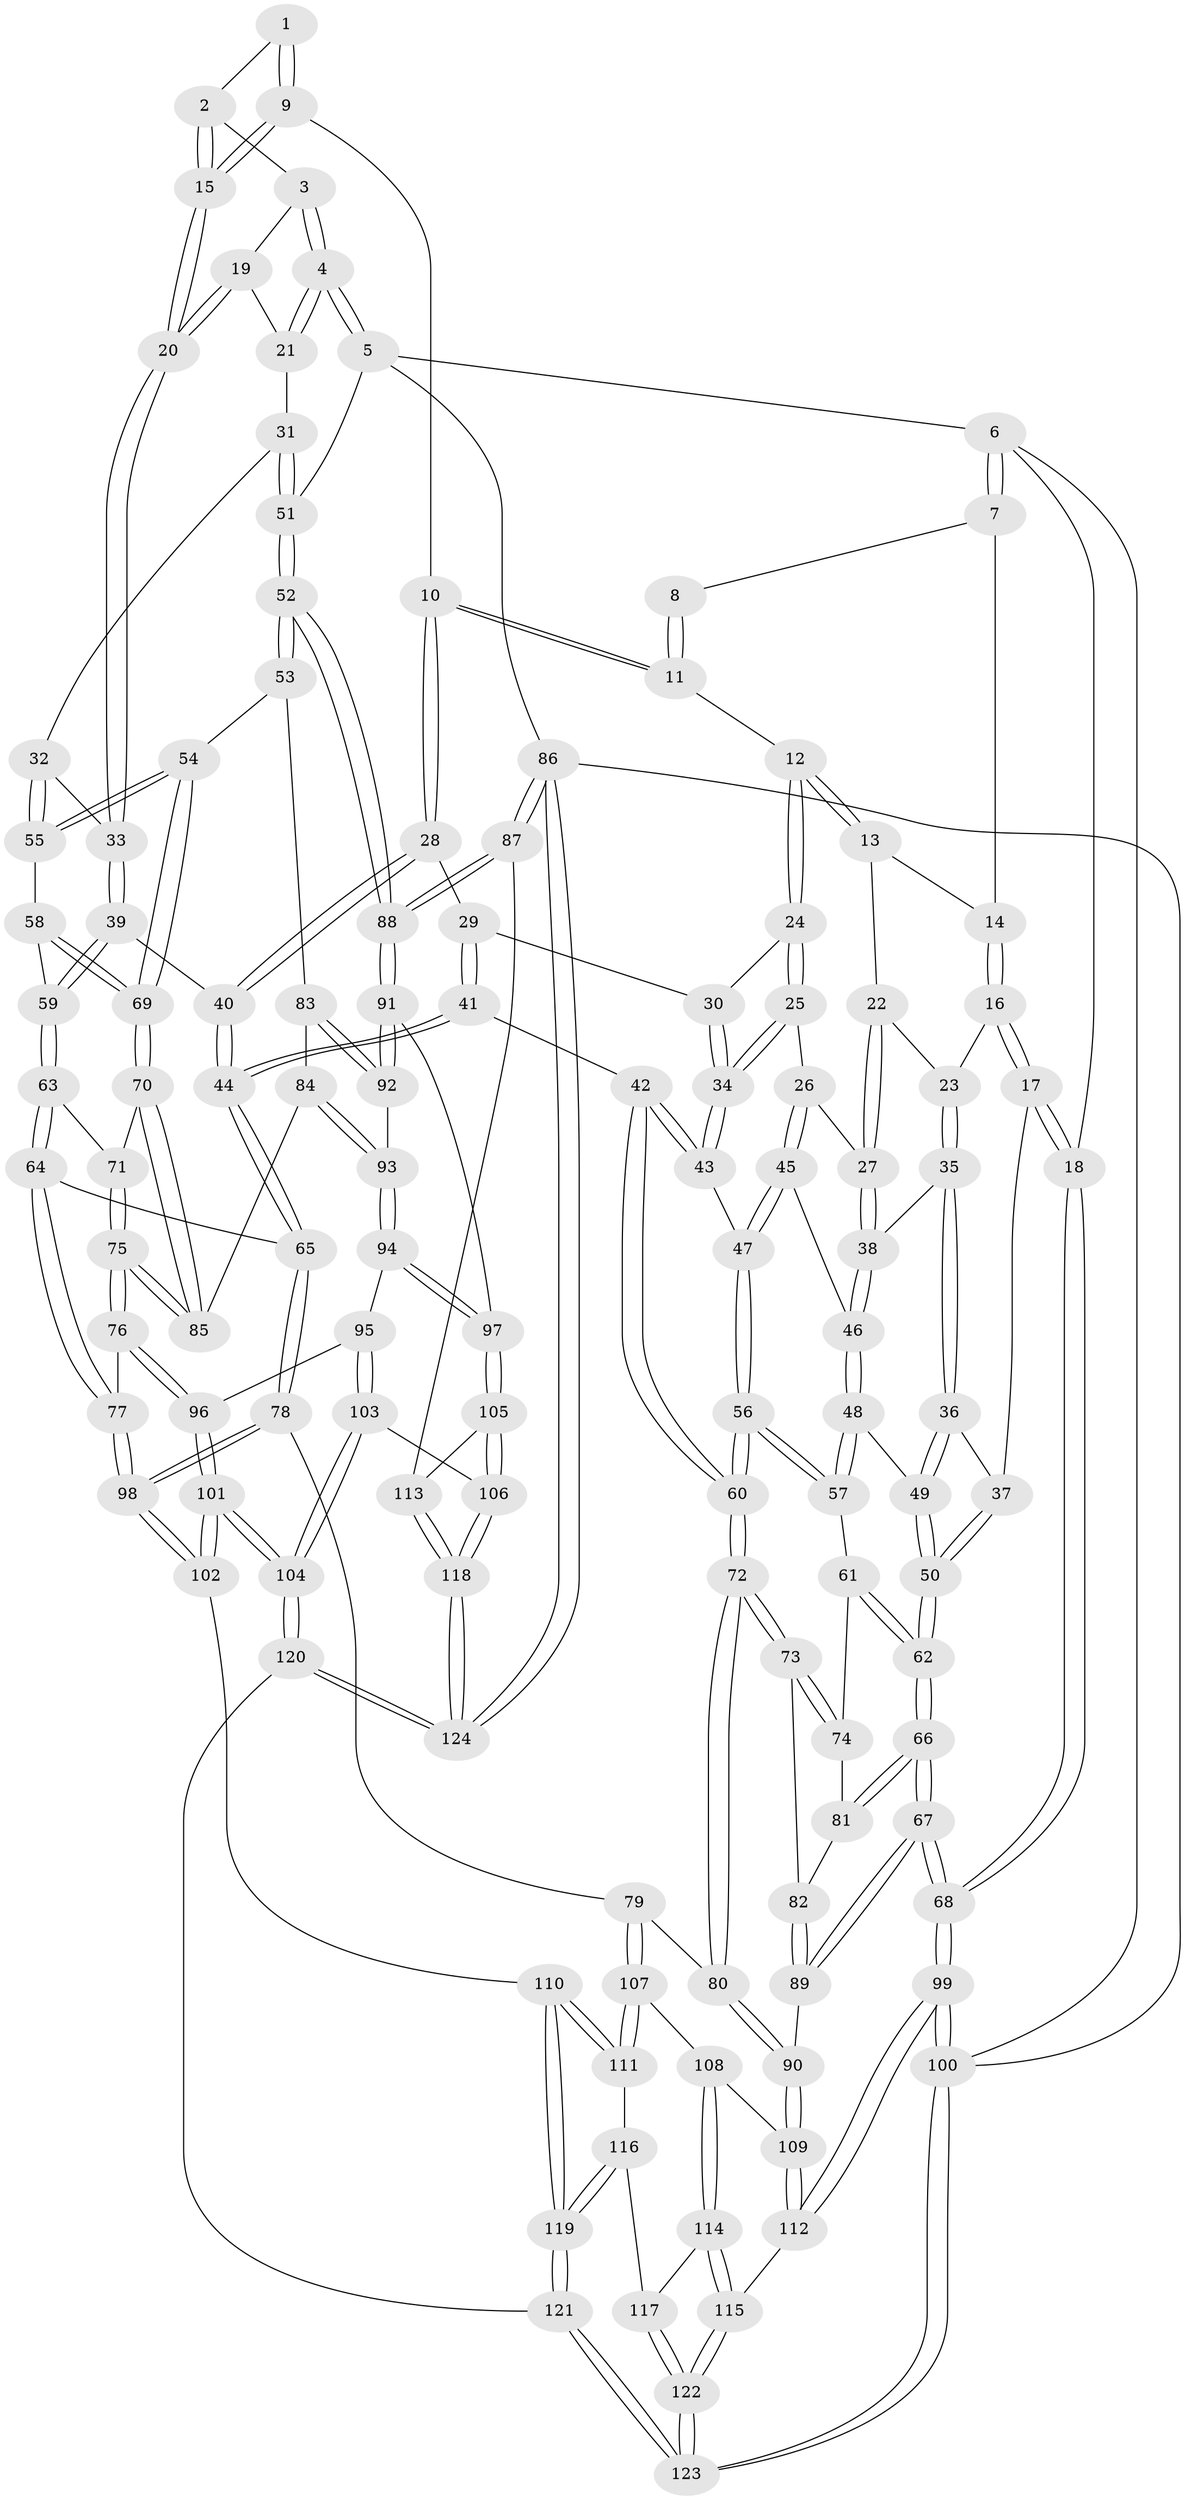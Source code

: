 // coarse degree distribution, {3: 0.21052631578947367, 4: 0.4868421052631579, 6: 0.039473684210526314, 5: 0.2631578947368421}
// Generated by graph-tools (version 1.1) at 2025/24/03/03/25 07:24:36]
// undirected, 124 vertices, 307 edges
graph export_dot {
graph [start="1"]
  node [color=gray90,style=filled];
  1 [pos="+0.602242953594577+0"];
  2 [pos="+0.9124484584792967+0"];
  3 [pos="+1+0"];
  4 [pos="+1+0"];
  5 [pos="+1+0"];
  6 [pos="+0+0"];
  7 [pos="+0.18694133076850153+0"];
  8 [pos="+0.549181508468657+0"];
  9 [pos="+0.663297244658969+0.16743405106278098"];
  10 [pos="+0.5473597450291188+0.15740004545018269"];
  11 [pos="+0.4971655298780606+0.08356919948722152"];
  12 [pos="+0.34352562559310174+0.12209070384870586"];
  13 [pos="+0.27419999812724194+0.08419357898405434"];
  14 [pos="+0.21844475475741798+0"];
  15 [pos="+0.6655663538393086+0.16837630138409515"];
  16 [pos="+0.077332617981996+0.15304754937025683"];
  17 [pos="+0+0.1621940549469771"];
  18 [pos="+0+0.13980677319106222"];
  19 [pos="+0.8090538710279104+0.13995914890990163"];
  20 [pos="+0.7159866987657038+0.2132468948603687"];
  21 [pos="+0.8955389593264159+0.19803248341870597"];
  22 [pos="+0.25204402132248477+0.11512644290901593"];
  23 [pos="+0.16468738358111057+0.19189234532351276"];
  24 [pos="+0.34607095240973357+0.13196396431891647"];
  25 [pos="+0.3407780715155684+0.2595573470183937"];
  26 [pos="+0.31186128223536197+0.264330506111016"];
  27 [pos="+0.26809135607563583+0.2433230561907663"];
  28 [pos="+0.5277152769081859+0.19706499989853415"];
  29 [pos="+0.5035518342608638+0.21934882690967725"];
  30 [pos="+0.4314458766914077+0.2198407360942064"];
  31 [pos="+0.9081623709593298+0.28328141500583937"];
  32 [pos="+0.9029895761882945+0.2905260282312151"];
  33 [pos="+0.7272049773794559+0.2710455021950441"];
  34 [pos="+0.37582148769129636+0.2943822010175763"];
  35 [pos="+0.1648398359331933+0.24387958329663006"];
  36 [pos="+0.0735625385176118+0.29671698146217024"];
  37 [pos="+0.02014314706785799+0.28500074152196236"];
  38 [pos="+0.19654511496541982+0.2780659920551393"];
  39 [pos="+0.7030603909726806+0.3309340635073203"];
  40 [pos="+0.6003420717210098+0.3493114746025607"];
  41 [pos="+0.45263007443490216+0.37738066701723666"];
  42 [pos="+0.42459864744639203+0.3685263067555513"];
  43 [pos="+0.3794757875673488+0.3030097944919522"];
  44 [pos="+0.4938418950065051+0.4151151269150307"];
  45 [pos="+0.24956004413836214+0.33389175998498205"];
  46 [pos="+0.2003991581387993+0.2891617312451553"];
  47 [pos="+0.2542432463050218+0.34680454563976376"];
  48 [pos="+0.14063025409770985+0.37367709040184566"];
  49 [pos="+0.09396415956686344+0.3316675280543499"];
  50 [pos="+0.04414757983238839+0.42656557505945875"];
  51 [pos="+1+0.11072814723901839"];
  52 [pos="+1+0.47750928615695276"];
  53 [pos="+0.9572858352047002+0.4198346325573071"];
  54 [pos="+0.9335134542742094+0.40811113459499565"];
  55 [pos="+0.9272489867561953+0.39845074242223394"];
  56 [pos="+0.2625040631730042+0.42532962964467236"];
  57 [pos="+0.1440740544006005+0.38752662111782077"];
  58 [pos="+0.7582164778104254+0.38766973746397454"];
  59 [pos="+0.7167053514707592+0.36612551739724825"];
  60 [pos="+0.27000385608257965+0.43646915954356125"];
  61 [pos="+0.10861087221833929+0.43243030691004936"];
  62 [pos="+0.040251298994323795+0.47486668022826134"];
  63 [pos="+0.7101097108870793+0.3983345427048747"];
  64 [pos="+0.6481692204220693+0.5451069415615428"];
  65 [pos="+0.5038806446471314+0.49430511800707133"];
  66 [pos="+0.02633796652585343+0.4932033013164861"];
  67 [pos="+0+0.5891434093719347"];
  68 [pos="+0+0.607976585152033"];
  69 [pos="+0.8341837409045204+0.4964470738191819"];
  70 [pos="+0.8308570269005112+0.505366513601222"];
  71 [pos="+0.757843065558529+0.47434967498203395"];
  72 [pos="+0.2656807405363074+0.4735383099980429"];
  73 [pos="+0.2363062042137885+0.48306136388392096"];
  74 [pos="+0.17648937368272827+0.47270033315669174"];
  75 [pos="+0.7251868589748819+0.55999790636411"];
  76 [pos="+0.6881297832590638+0.5841464241748958"];
  77 [pos="+0.655680666739277+0.5554150952290651"];
  78 [pos="+0.4063318001483445+0.6183854663949377"];
  79 [pos="+0.35820282520540686+0.6191049987345364"];
  80 [pos="+0.3374447422234153+0.608268018296713"];
  81 [pos="+0.13227535480072464+0.49539959419051743"];
  82 [pos="+0.18112017429984795+0.5249375610320846"];
  83 [pos="+0.9187579456486603+0.5364113398469322"];
  84 [pos="+0.8327574978476593+0.5143085670225771"];
  85 [pos="+0.8301454463017437+0.5101107369672228"];
  86 [pos="+1+1"];
  87 [pos="+1+0.9798731512472305"];
  88 [pos="+1+0.6835513610619914"];
  89 [pos="+0.09567169976932041+0.6405089679050047"];
  90 [pos="+0.12746425882515117+0.6605497415066466"];
  91 [pos="+1+0.6694140834743415"];
  92 [pos="+0.9306960566213609+0.5698296757795369"];
  93 [pos="+0.8466117956625262+0.5624186229737379"];
  94 [pos="+0.8367091672328463+0.6504924220398831"];
  95 [pos="+0.7862315436940619+0.6536231811412062"];
  96 [pos="+0.6907183559138534+0.5911188370413765"];
  97 [pos="+0.9127852793667289+0.6905083681166039"];
  98 [pos="+0.49197928756298426+0.721747140553475"];
  99 [pos="+0+0.9688847355253051"];
  100 [pos="+0+1"];
  101 [pos="+0.6015222750066045+0.817701043748584"];
  102 [pos="+0.5293418900084822+0.7902668562486065"];
  103 [pos="+0.7255830488789476+0.8312414589925619"];
  104 [pos="+0.6041166120721161+0.8202265066030218"];
  105 [pos="+0.8407735161105458+0.8149468317301577"];
  106 [pos="+0.7451948607952201+0.8410788550912947"];
  107 [pos="+0.29342148649141364+0.7812955145471426"];
  108 [pos="+0.2109333862370137+0.7854397012136517"];
  109 [pos="+0.15689254215809292+0.7539333349358225"];
  110 [pos="+0.5137143591201963+0.8005174302286503"];
  111 [pos="+0.3132147683893849+0.8128705424026831"];
  112 [pos="+0.07223839981521694+0.8678862500965175"];
  113 [pos="+0.8810434886473297+0.8422651508048119"];
  114 [pos="+0.20756091953956834+0.837768006625422"];
  115 [pos="+0.14405639471150405+0.9058032041501103"];
  116 [pos="+0.3145285437440781+0.8610957252923923"];
  117 [pos="+0.24826178657588818+0.9011418342366718"];
  118 [pos="+0.8727593314111504+1"];
  119 [pos="+0.38852588075535116+0.9448175852123093"];
  120 [pos="+0.5683786971054912+1"];
  121 [pos="+0.37196504162714256+1"];
  122 [pos="+0.20704353800832567+0.9832561473573666"];
  123 [pos="+0.2494964110390456+1"];
  124 [pos="+0.909061665145628+1"];
  1 -- 2;
  1 -- 9;
  1 -- 9;
  2 -- 3;
  2 -- 15;
  2 -- 15;
  3 -- 4;
  3 -- 4;
  3 -- 19;
  4 -- 5;
  4 -- 5;
  4 -- 21;
  4 -- 21;
  5 -- 6;
  5 -- 51;
  5 -- 86;
  6 -- 7;
  6 -- 7;
  6 -- 18;
  6 -- 100;
  7 -- 8;
  7 -- 14;
  8 -- 11;
  8 -- 11;
  9 -- 10;
  9 -- 15;
  9 -- 15;
  10 -- 11;
  10 -- 11;
  10 -- 28;
  10 -- 28;
  11 -- 12;
  12 -- 13;
  12 -- 13;
  12 -- 24;
  12 -- 24;
  13 -- 14;
  13 -- 22;
  14 -- 16;
  14 -- 16;
  15 -- 20;
  15 -- 20;
  16 -- 17;
  16 -- 17;
  16 -- 23;
  17 -- 18;
  17 -- 18;
  17 -- 37;
  18 -- 68;
  18 -- 68;
  19 -- 20;
  19 -- 20;
  19 -- 21;
  20 -- 33;
  20 -- 33;
  21 -- 31;
  22 -- 23;
  22 -- 27;
  22 -- 27;
  23 -- 35;
  23 -- 35;
  24 -- 25;
  24 -- 25;
  24 -- 30;
  25 -- 26;
  25 -- 34;
  25 -- 34;
  26 -- 27;
  26 -- 45;
  26 -- 45;
  27 -- 38;
  27 -- 38;
  28 -- 29;
  28 -- 40;
  28 -- 40;
  29 -- 30;
  29 -- 41;
  29 -- 41;
  30 -- 34;
  30 -- 34;
  31 -- 32;
  31 -- 51;
  31 -- 51;
  32 -- 33;
  32 -- 55;
  32 -- 55;
  33 -- 39;
  33 -- 39;
  34 -- 43;
  34 -- 43;
  35 -- 36;
  35 -- 36;
  35 -- 38;
  36 -- 37;
  36 -- 49;
  36 -- 49;
  37 -- 50;
  37 -- 50;
  38 -- 46;
  38 -- 46;
  39 -- 40;
  39 -- 59;
  39 -- 59;
  40 -- 44;
  40 -- 44;
  41 -- 42;
  41 -- 44;
  41 -- 44;
  42 -- 43;
  42 -- 43;
  42 -- 60;
  42 -- 60;
  43 -- 47;
  44 -- 65;
  44 -- 65;
  45 -- 46;
  45 -- 47;
  45 -- 47;
  46 -- 48;
  46 -- 48;
  47 -- 56;
  47 -- 56;
  48 -- 49;
  48 -- 57;
  48 -- 57;
  49 -- 50;
  49 -- 50;
  50 -- 62;
  50 -- 62;
  51 -- 52;
  51 -- 52;
  52 -- 53;
  52 -- 53;
  52 -- 88;
  52 -- 88;
  53 -- 54;
  53 -- 83;
  54 -- 55;
  54 -- 55;
  54 -- 69;
  54 -- 69;
  55 -- 58;
  56 -- 57;
  56 -- 57;
  56 -- 60;
  56 -- 60;
  57 -- 61;
  58 -- 59;
  58 -- 69;
  58 -- 69;
  59 -- 63;
  59 -- 63;
  60 -- 72;
  60 -- 72;
  61 -- 62;
  61 -- 62;
  61 -- 74;
  62 -- 66;
  62 -- 66;
  63 -- 64;
  63 -- 64;
  63 -- 71;
  64 -- 65;
  64 -- 77;
  64 -- 77;
  65 -- 78;
  65 -- 78;
  66 -- 67;
  66 -- 67;
  66 -- 81;
  66 -- 81;
  67 -- 68;
  67 -- 68;
  67 -- 89;
  67 -- 89;
  68 -- 99;
  68 -- 99;
  69 -- 70;
  69 -- 70;
  70 -- 71;
  70 -- 85;
  70 -- 85;
  71 -- 75;
  71 -- 75;
  72 -- 73;
  72 -- 73;
  72 -- 80;
  72 -- 80;
  73 -- 74;
  73 -- 74;
  73 -- 82;
  74 -- 81;
  75 -- 76;
  75 -- 76;
  75 -- 85;
  75 -- 85;
  76 -- 77;
  76 -- 96;
  76 -- 96;
  77 -- 98;
  77 -- 98;
  78 -- 79;
  78 -- 98;
  78 -- 98;
  79 -- 80;
  79 -- 107;
  79 -- 107;
  80 -- 90;
  80 -- 90;
  81 -- 82;
  82 -- 89;
  82 -- 89;
  83 -- 84;
  83 -- 92;
  83 -- 92;
  84 -- 85;
  84 -- 93;
  84 -- 93;
  86 -- 87;
  86 -- 87;
  86 -- 124;
  86 -- 124;
  86 -- 100;
  87 -- 88;
  87 -- 88;
  87 -- 113;
  88 -- 91;
  88 -- 91;
  89 -- 90;
  90 -- 109;
  90 -- 109;
  91 -- 92;
  91 -- 92;
  91 -- 97;
  92 -- 93;
  93 -- 94;
  93 -- 94;
  94 -- 95;
  94 -- 97;
  94 -- 97;
  95 -- 96;
  95 -- 103;
  95 -- 103;
  96 -- 101;
  96 -- 101;
  97 -- 105;
  97 -- 105;
  98 -- 102;
  98 -- 102;
  99 -- 100;
  99 -- 100;
  99 -- 112;
  99 -- 112;
  100 -- 123;
  100 -- 123;
  101 -- 102;
  101 -- 102;
  101 -- 104;
  101 -- 104;
  102 -- 110;
  103 -- 104;
  103 -- 104;
  103 -- 106;
  104 -- 120;
  104 -- 120;
  105 -- 106;
  105 -- 106;
  105 -- 113;
  106 -- 118;
  106 -- 118;
  107 -- 108;
  107 -- 111;
  107 -- 111;
  108 -- 109;
  108 -- 114;
  108 -- 114;
  109 -- 112;
  109 -- 112;
  110 -- 111;
  110 -- 111;
  110 -- 119;
  110 -- 119;
  111 -- 116;
  112 -- 115;
  113 -- 118;
  113 -- 118;
  114 -- 115;
  114 -- 115;
  114 -- 117;
  115 -- 122;
  115 -- 122;
  116 -- 117;
  116 -- 119;
  116 -- 119;
  117 -- 122;
  117 -- 122;
  118 -- 124;
  118 -- 124;
  119 -- 121;
  119 -- 121;
  120 -- 121;
  120 -- 124;
  120 -- 124;
  121 -- 123;
  121 -- 123;
  122 -- 123;
  122 -- 123;
}
